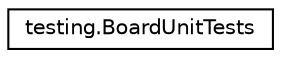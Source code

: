 digraph "Graphical Class Hierarchy"
{
  edge [fontname="Helvetica",fontsize="10",labelfontname="Helvetica",labelfontsize="10"];
  node [fontname="Helvetica",fontsize="10",shape=record];
  rankdir="LR";
  Node1 [label="testing.BoardUnitTests",height=0.2,width=0.4,color="black", fillcolor="white", style="filled",URL="$classtesting_1_1_board_unit_tests.html",tooltip="Tests board initialization. "];
}
